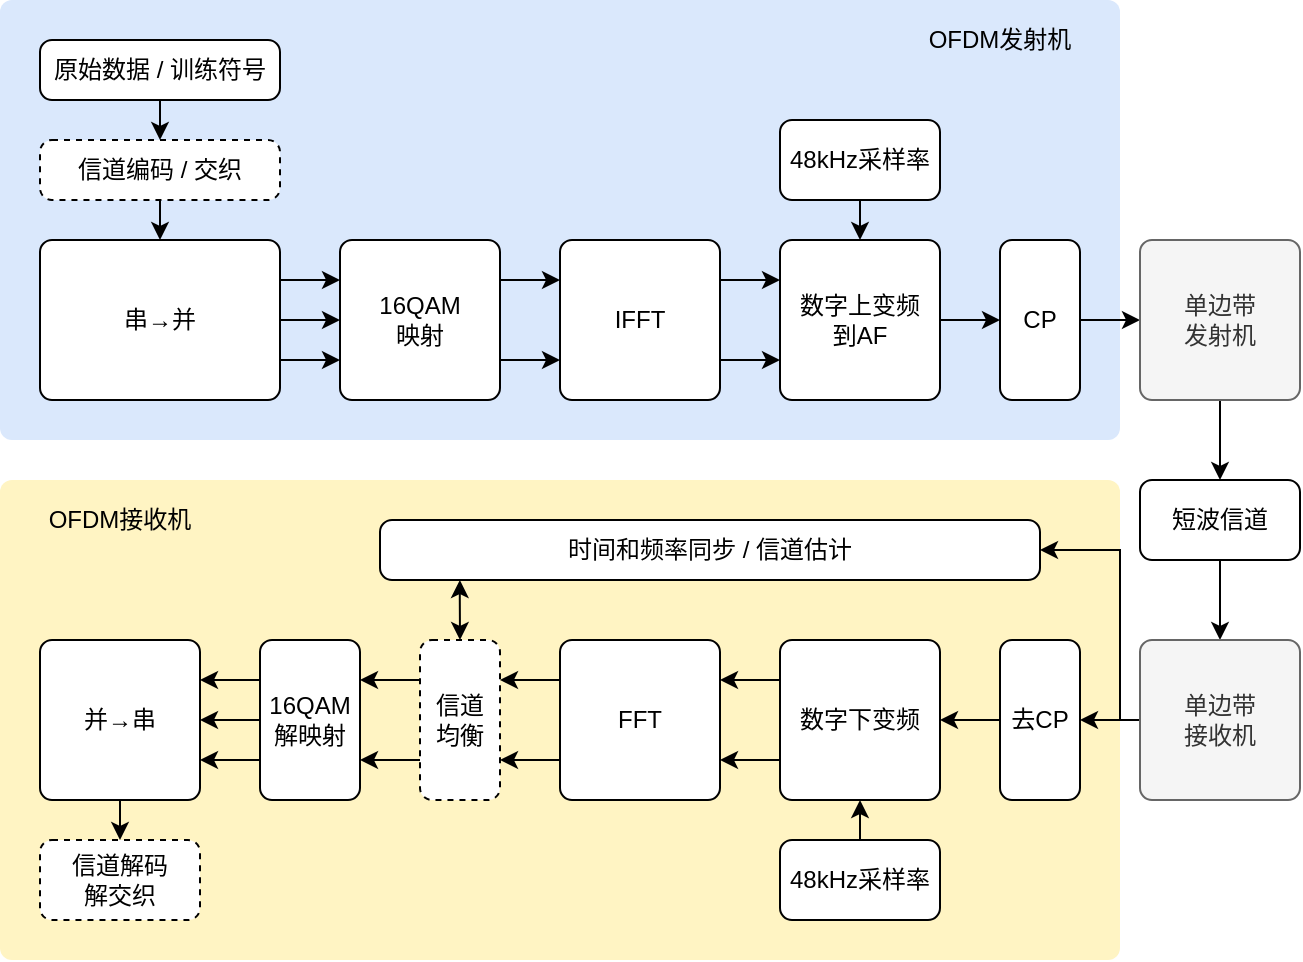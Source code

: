 <mxfile version="14.6.13" type="device"><diagram id="BgVkWA81Yj70F4-whxMW" name="第 1 页"><mxGraphModel dx="1553" dy="866" grid="1" gridSize="10" guides="1" tooltips="1" connect="1" arrows="1" fold="1" page="1" pageScale="1" pageWidth="1920" pageHeight="1200" math="0" shadow="0"><root><mxCell id="0"/><mxCell id="1" parent="0"/><mxCell id="hqk1MBkKkGjEsmTivPSP-56" value="" style="rounded=1;whiteSpace=wrap;html=1;absoluteArcSize=1;arcSize=12;strokeColor=none;fillColor=#FFF4C3;" vertex="1" parent="1"><mxGeometry x="40" y="280" width="560" height="240" as="geometry"/></mxCell><mxCell id="hqk1MBkKkGjEsmTivPSP-55" value="" style="rounded=1;whiteSpace=wrap;html=1;absoluteArcSize=1;arcSize=12;fillColor=#dae8fc;strokeColor=none;" vertex="1" parent="1"><mxGeometry x="40" y="40" width="560" height="220" as="geometry"/></mxCell><mxCell id="hqk1MBkKkGjEsmTivPSP-9" style="edgeStyle=orthogonalEdgeStyle;rounded=0;orthogonalLoop=1;jettySize=auto;html=1;exitX=0.5;exitY=1;exitDx=0;exitDy=0;entryX=0.5;entryY=0;entryDx=0;entryDy=0;" edge="1" parent="1" source="hqk1MBkKkGjEsmTivPSP-1" target="hqk1MBkKkGjEsmTivPSP-2"><mxGeometry relative="1" as="geometry"/></mxCell><mxCell id="hqk1MBkKkGjEsmTivPSP-1" value="原始数据 / 训练符号" style="rounded=1;whiteSpace=wrap;html=1;absoluteArcSize=1;arcSize=12;" vertex="1" parent="1"><mxGeometry x="60" y="60" width="120" height="30" as="geometry"/></mxCell><mxCell id="hqk1MBkKkGjEsmTivPSP-10" style="edgeStyle=orthogonalEdgeStyle;rounded=0;orthogonalLoop=1;jettySize=auto;html=1;exitX=0.5;exitY=1;exitDx=0;exitDy=0;entryX=0.5;entryY=0;entryDx=0;entryDy=0;" edge="1" parent="1" source="hqk1MBkKkGjEsmTivPSP-2" target="hqk1MBkKkGjEsmTivPSP-3"><mxGeometry relative="1" as="geometry"/></mxCell><mxCell id="hqk1MBkKkGjEsmTivPSP-2" value="信道编码 / 交织" style="rounded=1;whiteSpace=wrap;html=1;absoluteArcSize=1;arcSize=12;dashed=1;" vertex="1" parent="1"><mxGeometry x="60" y="110" width="120" height="30" as="geometry"/></mxCell><mxCell id="hqk1MBkKkGjEsmTivPSP-11" style="edgeStyle=orthogonalEdgeStyle;rounded=0;orthogonalLoop=1;jettySize=auto;html=1;exitX=1;exitY=0.25;exitDx=0;exitDy=0;entryX=0;entryY=0.25;entryDx=0;entryDy=0;" edge="1" parent="1" source="hqk1MBkKkGjEsmTivPSP-3" target="hqk1MBkKkGjEsmTivPSP-4"><mxGeometry relative="1" as="geometry"/></mxCell><mxCell id="hqk1MBkKkGjEsmTivPSP-12" style="edgeStyle=orthogonalEdgeStyle;rounded=0;orthogonalLoop=1;jettySize=auto;html=1;exitX=1;exitY=0.5;exitDx=0;exitDy=0;entryX=0;entryY=0.5;entryDx=0;entryDy=0;" edge="1" parent="1" source="hqk1MBkKkGjEsmTivPSP-3" target="hqk1MBkKkGjEsmTivPSP-4"><mxGeometry relative="1" as="geometry"/></mxCell><mxCell id="hqk1MBkKkGjEsmTivPSP-13" style="edgeStyle=orthogonalEdgeStyle;rounded=0;orthogonalLoop=1;jettySize=auto;html=1;exitX=1;exitY=0.75;exitDx=0;exitDy=0;entryX=0;entryY=0.75;entryDx=0;entryDy=0;" edge="1" parent="1" source="hqk1MBkKkGjEsmTivPSP-3" target="hqk1MBkKkGjEsmTivPSP-4"><mxGeometry relative="1" as="geometry"/></mxCell><mxCell id="hqk1MBkKkGjEsmTivPSP-3" value="串→并" style="rounded=1;whiteSpace=wrap;html=1;absoluteArcSize=1;arcSize=12;" vertex="1" parent="1"><mxGeometry x="60" y="160" width="120" height="80" as="geometry"/></mxCell><mxCell id="hqk1MBkKkGjEsmTivPSP-14" style="edgeStyle=orthogonalEdgeStyle;rounded=0;orthogonalLoop=1;jettySize=auto;html=1;exitX=1;exitY=0.25;exitDx=0;exitDy=0;entryX=0;entryY=0.25;entryDx=0;entryDy=0;" edge="1" parent="1" source="hqk1MBkKkGjEsmTivPSP-4" target="hqk1MBkKkGjEsmTivPSP-5"><mxGeometry relative="1" as="geometry"/></mxCell><mxCell id="hqk1MBkKkGjEsmTivPSP-16" style="edgeStyle=orthogonalEdgeStyle;rounded=0;orthogonalLoop=1;jettySize=auto;html=1;exitX=1;exitY=0.75;exitDx=0;exitDy=0;entryX=0;entryY=0.75;entryDx=0;entryDy=0;" edge="1" parent="1" source="hqk1MBkKkGjEsmTivPSP-4" target="hqk1MBkKkGjEsmTivPSP-5"><mxGeometry relative="1" as="geometry"/></mxCell><mxCell id="hqk1MBkKkGjEsmTivPSP-4" value="16QAM&lt;br&gt;映射" style="rounded=1;whiteSpace=wrap;html=1;absoluteArcSize=1;arcSize=12;" vertex="1" parent="1"><mxGeometry x="210" y="160" width="80" height="80" as="geometry"/></mxCell><mxCell id="hqk1MBkKkGjEsmTivPSP-17" style="edgeStyle=orthogonalEdgeStyle;rounded=0;orthogonalLoop=1;jettySize=auto;html=1;exitX=1;exitY=0.25;exitDx=0;exitDy=0;entryX=0;entryY=0.25;entryDx=0;entryDy=0;" edge="1" parent="1" source="hqk1MBkKkGjEsmTivPSP-5" target="hqk1MBkKkGjEsmTivPSP-6"><mxGeometry relative="1" as="geometry"/></mxCell><mxCell id="hqk1MBkKkGjEsmTivPSP-19" style="edgeStyle=orthogonalEdgeStyle;rounded=0;orthogonalLoop=1;jettySize=auto;html=1;exitX=1;exitY=0.75;exitDx=0;exitDy=0;entryX=0;entryY=0.75;entryDx=0;entryDy=0;" edge="1" parent="1" source="hqk1MBkKkGjEsmTivPSP-5" target="hqk1MBkKkGjEsmTivPSP-6"><mxGeometry relative="1" as="geometry"/></mxCell><mxCell id="hqk1MBkKkGjEsmTivPSP-5" value="IFFT" style="rounded=1;whiteSpace=wrap;html=1;absoluteArcSize=1;arcSize=12;" vertex="1" parent="1"><mxGeometry x="320" y="160" width="80" height="80" as="geometry"/></mxCell><mxCell id="hqk1MBkKkGjEsmTivPSP-20" style="edgeStyle=orthogonalEdgeStyle;rounded=0;orthogonalLoop=1;jettySize=auto;html=1;exitX=1;exitY=0.5;exitDx=0;exitDy=0;entryX=0;entryY=0.5;entryDx=0;entryDy=0;" edge="1" parent="1" source="hqk1MBkKkGjEsmTivPSP-6" target="hqk1MBkKkGjEsmTivPSP-7"><mxGeometry relative="1" as="geometry"/></mxCell><mxCell id="hqk1MBkKkGjEsmTivPSP-6" value="数字上变频&lt;br&gt;到AF" style="rounded=1;whiteSpace=wrap;html=1;absoluteArcSize=1;arcSize=12;" vertex="1" parent="1"><mxGeometry x="430" y="160" width="80" height="80" as="geometry"/></mxCell><mxCell id="hqk1MBkKkGjEsmTivPSP-21" style="edgeStyle=orthogonalEdgeStyle;rounded=0;orthogonalLoop=1;jettySize=auto;html=1;exitX=1;exitY=0.5;exitDx=0;exitDy=0;entryX=0;entryY=0.5;entryDx=0;entryDy=0;" edge="1" parent="1" source="hqk1MBkKkGjEsmTivPSP-7" target="hqk1MBkKkGjEsmTivPSP-8"><mxGeometry relative="1" as="geometry"/></mxCell><mxCell id="hqk1MBkKkGjEsmTivPSP-7" value="CP" style="rounded=1;whiteSpace=wrap;html=1;absoluteArcSize=1;arcSize=12;" vertex="1" parent="1"><mxGeometry x="540" y="160" width="40" height="80" as="geometry"/></mxCell><mxCell id="hqk1MBkKkGjEsmTivPSP-25" style="edgeStyle=orthogonalEdgeStyle;rounded=0;orthogonalLoop=1;jettySize=auto;html=1;exitX=0.5;exitY=1;exitDx=0;exitDy=0;entryX=0.5;entryY=0;entryDx=0;entryDy=0;" edge="1" parent="1" source="hqk1MBkKkGjEsmTivPSP-8" target="hqk1MBkKkGjEsmTivPSP-24"><mxGeometry relative="1" as="geometry"/></mxCell><mxCell id="hqk1MBkKkGjEsmTivPSP-8" value="单边带&lt;br&gt;发射机" style="rounded=1;whiteSpace=wrap;html=1;absoluteArcSize=1;arcSize=12;fillColor=#f5f5f5;strokeColor=#666666;fontColor=#333333;" vertex="1" parent="1"><mxGeometry x="610" y="160" width="80" height="80" as="geometry"/></mxCell><mxCell id="hqk1MBkKkGjEsmTivPSP-23" style="edgeStyle=orthogonalEdgeStyle;rounded=0;orthogonalLoop=1;jettySize=auto;html=1;exitX=0.5;exitY=1;exitDx=0;exitDy=0;entryX=0.5;entryY=0;entryDx=0;entryDy=0;" edge="1" parent="1" source="hqk1MBkKkGjEsmTivPSP-22" target="hqk1MBkKkGjEsmTivPSP-6"><mxGeometry relative="1" as="geometry"/></mxCell><mxCell id="hqk1MBkKkGjEsmTivPSP-22" value="48kHz采样率" style="rounded=1;whiteSpace=wrap;html=1;absoluteArcSize=1;arcSize=12;" vertex="1" parent="1"><mxGeometry x="430" y="100" width="80" height="40" as="geometry"/></mxCell><mxCell id="hqk1MBkKkGjEsmTivPSP-27" style="edgeStyle=orthogonalEdgeStyle;rounded=0;orthogonalLoop=1;jettySize=auto;html=1;exitX=0.5;exitY=1;exitDx=0;exitDy=0;entryX=0.5;entryY=0;entryDx=0;entryDy=0;" edge="1" parent="1" source="hqk1MBkKkGjEsmTivPSP-24" target="hqk1MBkKkGjEsmTivPSP-26"><mxGeometry relative="1" as="geometry"/></mxCell><mxCell id="hqk1MBkKkGjEsmTivPSP-24" value="短波信道" style="rounded=1;whiteSpace=wrap;html=1;absoluteArcSize=1;arcSize=12;" vertex="1" parent="1"><mxGeometry x="610" y="280" width="80" height="40" as="geometry"/></mxCell><mxCell id="hqk1MBkKkGjEsmTivPSP-32" style="edgeStyle=orthogonalEdgeStyle;rounded=0;orthogonalLoop=1;jettySize=auto;html=1;exitX=0;exitY=0.5;exitDx=0;exitDy=0;entryX=1;entryY=0.5;entryDx=0;entryDy=0;" edge="1" parent="1" source="hqk1MBkKkGjEsmTivPSP-26" target="hqk1MBkKkGjEsmTivPSP-29"><mxGeometry relative="1" as="geometry"/></mxCell><mxCell id="hqk1MBkKkGjEsmTivPSP-52" style="edgeStyle=orthogonalEdgeStyle;rounded=0;orthogonalLoop=1;jettySize=auto;html=1;exitX=0;exitY=0.5;exitDx=0;exitDy=0;entryX=1;entryY=0.5;entryDx=0;entryDy=0;" edge="1" parent="1" source="hqk1MBkKkGjEsmTivPSP-26" target="hqk1MBkKkGjEsmTivPSP-51"><mxGeometry relative="1" as="geometry"><Array as="points"><mxPoint x="600" y="400"/><mxPoint x="600" y="315"/></Array></mxGeometry></mxCell><mxCell id="hqk1MBkKkGjEsmTivPSP-26" value="单边带&lt;br&gt;接收机" style="rounded=1;whiteSpace=wrap;html=1;absoluteArcSize=1;arcSize=12;fillColor=#f5f5f5;strokeColor=#666666;fontColor=#333333;" vertex="1" parent="1"><mxGeometry x="610" y="360" width="80" height="80" as="geometry"/></mxCell><mxCell id="hqk1MBkKkGjEsmTivPSP-31" style="edgeStyle=orthogonalEdgeStyle;rounded=0;orthogonalLoop=1;jettySize=auto;html=1;exitX=0;exitY=0.5;exitDx=0;exitDy=0;entryX=1;entryY=0.5;entryDx=0;entryDy=0;" edge="1" parent="1" source="hqk1MBkKkGjEsmTivPSP-29" target="hqk1MBkKkGjEsmTivPSP-30"><mxGeometry relative="1" as="geometry"/></mxCell><mxCell id="hqk1MBkKkGjEsmTivPSP-29" value="去CP" style="rounded=1;whiteSpace=wrap;html=1;absoluteArcSize=1;arcSize=12;" vertex="1" parent="1"><mxGeometry x="540" y="360" width="40" height="80" as="geometry"/></mxCell><mxCell id="hqk1MBkKkGjEsmTivPSP-34" style="edgeStyle=orthogonalEdgeStyle;rounded=0;orthogonalLoop=1;jettySize=auto;html=1;exitX=0;exitY=0.25;exitDx=0;exitDy=0;entryX=1;entryY=0.25;entryDx=0;entryDy=0;" edge="1" parent="1" source="hqk1MBkKkGjEsmTivPSP-30" target="hqk1MBkKkGjEsmTivPSP-33"><mxGeometry relative="1" as="geometry"/></mxCell><mxCell id="hqk1MBkKkGjEsmTivPSP-36" style="edgeStyle=orthogonalEdgeStyle;rounded=0;orthogonalLoop=1;jettySize=auto;html=1;exitX=0;exitY=0.75;exitDx=0;exitDy=0;entryX=1;entryY=0.75;entryDx=0;entryDy=0;" edge="1" parent="1" source="hqk1MBkKkGjEsmTivPSP-30" target="hqk1MBkKkGjEsmTivPSP-33"><mxGeometry relative="1" as="geometry"/></mxCell><mxCell id="hqk1MBkKkGjEsmTivPSP-30" value="数字下变频" style="rounded=1;whiteSpace=wrap;html=1;absoluteArcSize=1;arcSize=12;" vertex="1" parent="1"><mxGeometry x="430" y="360" width="80" height="80" as="geometry"/></mxCell><mxCell id="hqk1MBkKkGjEsmTivPSP-42" style="edgeStyle=orthogonalEdgeStyle;rounded=0;orthogonalLoop=1;jettySize=auto;html=1;exitX=0;exitY=0.25;exitDx=0;exitDy=0;entryX=1;entryY=0.25;entryDx=0;entryDy=0;" edge="1" parent="1" source="hqk1MBkKkGjEsmTivPSP-33" target="hqk1MBkKkGjEsmTivPSP-38"><mxGeometry relative="1" as="geometry"/></mxCell><mxCell id="hqk1MBkKkGjEsmTivPSP-43" style="edgeStyle=orthogonalEdgeStyle;rounded=0;orthogonalLoop=1;jettySize=auto;html=1;exitX=0;exitY=0.75;exitDx=0;exitDy=0;entryX=1;entryY=0.75;entryDx=0;entryDy=0;" edge="1" parent="1" source="hqk1MBkKkGjEsmTivPSP-33" target="hqk1MBkKkGjEsmTivPSP-38"><mxGeometry relative="1" as="geometry"/></mxCell><mxCell id="hqk1MBkKkGjEsmTivPSP-33" value="FFT" style="rounded=1;whiteSpace=wrap;html=1;absoluteArcSize=1;arcSize=12;" vertex="1" parent="1"><mxGeometry x="320" y="360" width="80" height="80" as="geometry"/></mxCell><mxCell id="hqk1MBkKkGjEsmTivPSP-46" style="edgeStyle=orthogonalEdgeStyle;rounded=0;orthogonalLoop=1;jettySize=auto;html=1;exitX=0;exitY=0.25;exitDx=0;exitDy=0;entryX=1;entryY=0.25;entryDx=0;entryDy=0;" edge="1" parent="1" source="hqk1MBkKkGjEsmTivPSP-37" target="hqk1MBkKkGjEsmTivPSP-39"><mxGeometry relative="1" as="geometry"/></mxCell><mxCell id="hqk1MBkKkGjEsmTivPSP-47" style="edgeStyle=orthogonalEdgeStyle;rounded=0;orthogonalLoop=1;jettySize=auto;html=1;exitX=0;exitY=0.5;exitDx=0;exitDy=0;entryX=1;entryY=0.5;entryDx=0;entryDy=0;" edge="1" parent="1" source="hqk1MBkKkGjEsmTivPSP-37" target="hqk1MBkKkGjEsmTivPSP-39"><mxGeometry relative="1" as="geometry"/></mxCell><mxCell id="hqk1MBkKkGjEsmTivPSP-48" style="edgeStyle=orthogonalEdgeStyle;rounded=0;orthogonalLoop=1;jettySize=auto;html=1;exitX=0;exitY=0.75;exitDx=0;exitDy=0;entryX=1;entryY=0.75;entryDx=0;entryDy=0;" edge="1" parent="1" source="hqk1MBkKkGjEsmTivPSP-37" target="hqk1MBkKkGjEsmTivPSP-39"><mxGeometry relative="1" as="geometry"/></mxCell><mxCell id="hqk1MBkKkGjEsmTivPSP-37" value="16QAM&lt;br&gt;解映射" style="rounded=1;whiteSpace=wrap;html=1;absoluteArcSize=1;arcSize=12;" vertex="1" parent="1"><mxGeometry x="170" y="360" width="50" height="80" as="geometry"/></mxCell><mxCell id="hqk1MBkKkGjEsmTivPSP-44" style="edgeStyle=orthogonalEdgeStyle;rounded=0;orthogonalLoop=1;jettySize=auto;html=1;exitX=0;exitY=0.25;exitDx=0;exitDy=0;entryX=1;entryY=0.25;entryDx=0;entryDy=0;" edge="1" parent="1" source="hqk1MBkKkGjEsmTivPSP-38" target="hqk1MBkKkGjEsmTivPSP-37"><mxGeometry relative="1" as="geometry"/></mxCell><mxCell id="hqk1MBkKkGjEsmTivPSP-45" style="edgeStyle=orthogonalEdgeStyle;rounded=0;orthogonalLoop=1;jettySize=auto;html=1;exitX=0;exitY=0.75;exitDx=0;exitDy=0;entryX=1;entryY=0.75;entryDx=0;entryDy=0;" edge="1" parent="1" source="hqk1MBkKkGjEsmTivPSP-38" target="hqk1MBkKkGjEsmTivPSP-37"><mxGeometry relative="1" as="geometry"/></mxCell><mxCell id="hqk1MBkKkGjEsmTivPSP-38" value="信道&lt;br&gt;均衡" style="rounded=1;whiteSpace=wrap;html=1;absoluteArcSize=1;arcSize=12;dashed=1;" vertex="1" parent="1"><mxGeometry x="250" y="360" width="40" height="80" as="geometry"/></mxCell><mxCell id="hqk1MBkKkGjEsmTivPSP-41" style="edgeStyle=orthogonalEdgeStyle;rounded=0;orthogonalLoop=1;jettySize=auto;html=1;exitX=0.5;exitY=1;exitDx=0;exitDy=0;entryX=0.5;entryY=0;entryDx=0;entryDy=0;" edge="1" parent="1" source="hqk1MBkKkGjEsmTivPSP-39" target="hqk1MBkKkGjEsmTivPSP-40"><mxGeometry relative="1" as="geometry"/></mxCell><mxCell id="hqk1MBkKkGjEsmTivPSP-39" value="并→串" style="rounded=1;whiteSpace=wrap;html=1;absoluteArcSize=1;arcSize=12;" vertex="1" parent="1"><mxGeometry x="60" y="360" width="80" height="80" as="geometry"/></mxCell><mxCell id="hqk1MBkKkGjEsmTivPSP-40" value="信道解码&lt;br&gt;解交织" style="rounded=1;whiteSpace=wrap;html=1;absoluteArcSize=1;arcSize=12;dashed=1;" vertex="1" parent="1"><mxGeometry x="60" y="460" width="80" height="40" as="geometry"/></mxCell><mxCell id="hqk1MBkKkGjEsmTivPSP-50" style="edgeStyle=orthogonalEdgeStyle;rounded=0;orthogonalLoop=1;jettySize=auto;html=1;exitX=0.5;exitY=0;exitDx=0;exitDy=0;entryX=0.5;entryY=1;entryDx=0;entryDy=0;" edge="1" parent="1" source="hqk1MBkKkGjEsmTivPSP-49" target="hqk1MBkKkGjEsmTivPSP-30"><mxGeometry relative="1" as="geometry"/></mxCell><mxCell id="hqk1MBkKkGjEsmTivPSP-49" value="48kHz采样率" style="rounded=1;whiteSpace=wrap;html=1;absoluteArcSize=1;arcSize=12;" vertex="1" parent="1"><mxGeometry x="430" y="460" width="80" height="40" as="geometry"/></mxCell><mxCell id="hqk1MBkKkGjEsmTivPSP-53" style="edgeStyle=orthogonalEdgeStyle;rounded=0;orthogonalLoop=1;jettySize=auto;html=1;exitX=0.121;exitY=1;exitDx=0;exitDy=0;entryX=0.5;entryY=0;entryDx=0;entryDy=0;startArrow=classic;startFill=1;exitPerimeter=0;" edge="1" parent="1" source="hqk1MBkKkGjEsmTivPSP-51" target="hqk1MBkKkGjEsmTivPSP-38"><mxGeometry relative="1" as="geometry"><Array as="points"><mxPoint x="270" y="340"/></Array></mxGeometry></mxCell><mxCell id="hqk1MBkKkGjEsmTivPSP-51" value="时间和频率同步 / 信道估计" style="rounded=1;whiteSpace=wrap;html=1;absoluteArcSize=1;arcSize=12;" vertex="1" parent="1"><mxGeometry x="230" y="300" width="330" height="30" as="geometry"/></mxCell><mxCell id="hqk1MBkKkGjEsmTivPSP-57" value="OFDM发射机" style="text;html=1;strokeColor=none;fillColor=none;align=center;verticalAlign=middle;whiteSpace=wrap;rounded=0;dashed=1;" vertex="1" parent="1"><mxGeometry x="500" y="50" width="80" height="20" as="geometry"/></mxCell><mxCell id="hqk1MBkKkGjEsmTivPSP-58" value="OFDM接收机" style="text;html=1;strokeColor=none;fillColor=none;align=center;verticalAlign=middle;whiteSpace=wrap;rounded=0;dashed=1;" vertex="1" parent="1"><mxGeometry x="60" y="290" width="80" height="20" as="geometry"/></mxCell></root></mxGraphModel></diagram></mxfile>
